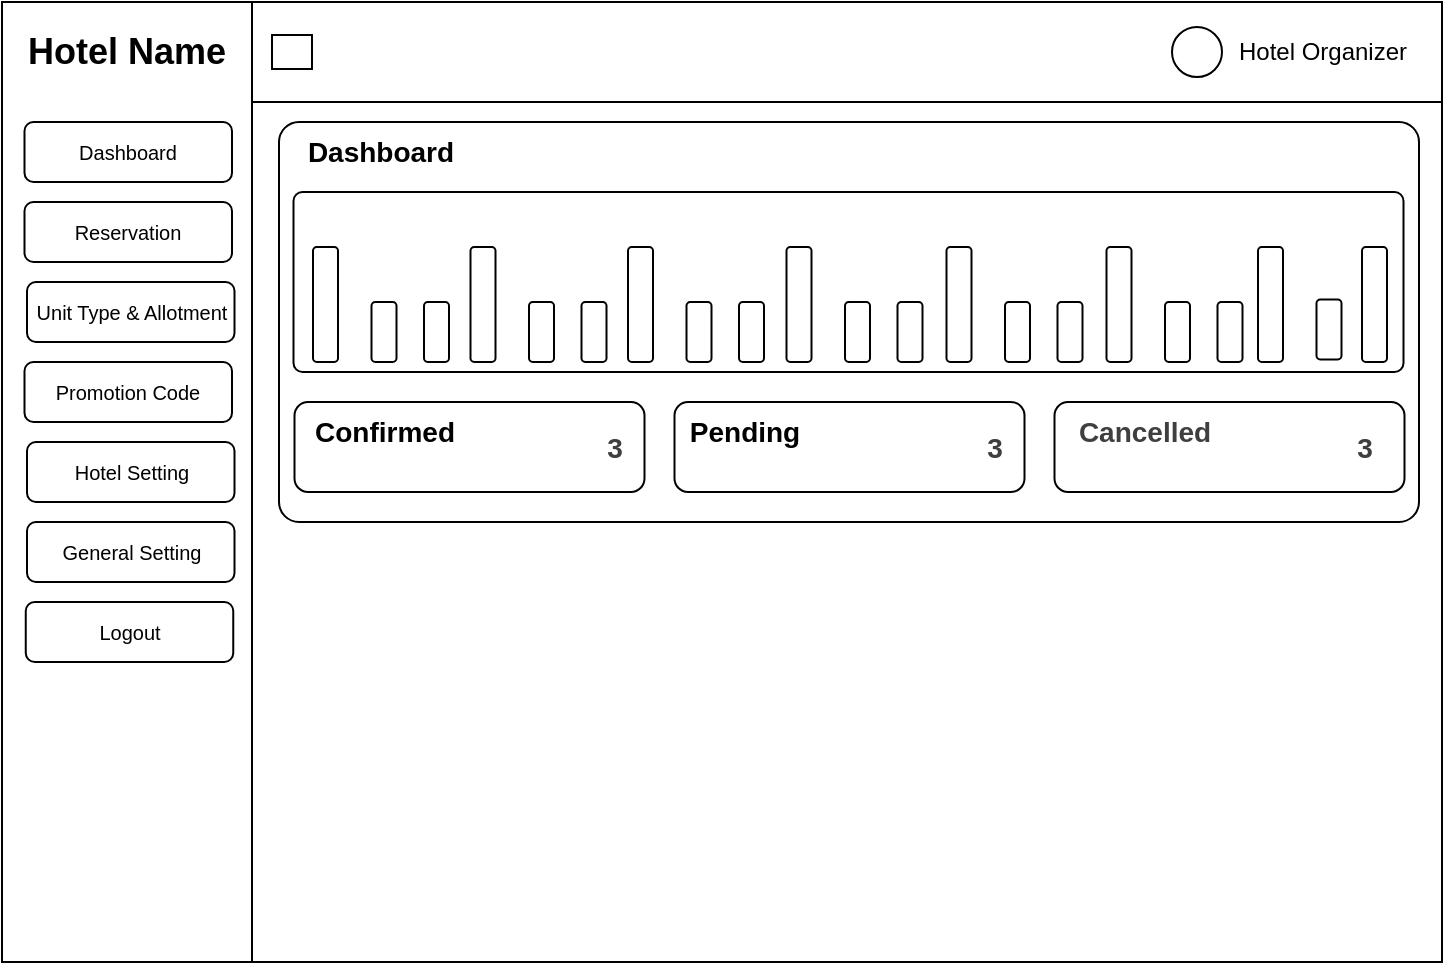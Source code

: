 <mxfile>
    <diagram id="Ts3KVDJRjSuq-3A5cFuQ" name="Page-1">
        <mxGraphModel dx="1039" dy="776" grid="1" gridSize="10" guides="1" tooltips="1" connect="1" arrows="1" fold="1" page="1" pageScale="1" pageWidth="850" pageHeight="1100" background="#ffffff" math="0" shadow="0">
            <root>
                <mxCell id="0"/>
                <mxCell id="1" parent="0"/>
                <mxCell id="2" value="" style="rounded=0;whiteSpace=wrap;html=1;" parent="1" vertex="1">
                    <mxGeometry x="65" y="40" width="720" height="480" as="geometry"/>
                </mxCell>
                <mxCell id="3" value="" style="rounded=0;whiteSpace=wrap;html=1;" parent="1" vertex="1">
                    <mxGeometry x="65" y="40" width="125" height="480" as="geometry"/>
                </mxCell>
                <mxCell id="4" value="" style="rounded=0;whiteSpace=wrap;html=1;" parent="1" vertex="1">
                    <mxGeometry x="190" y="40" width="595" height="50" as="geometry"/>
                </mxCell>
                <mxCell id="5" value="Hotel Name" style="text;html=1;align=center;verticalAlign=middle;whiteSpace=wrap;rounded=0;fontSize=18;fontStyle=1" parent="1" vertex="1">
                    <mxGeometry x="76.25" y="50" width="102.5" height="30" as="geometry"/>
                </mxCell>
                <mxCell id="13" value="" style="group" parent="1" vertex="1" connectable="0">
                    <mxGeometry x="650" y="50" width="130" height="30" as="geometry"/>
                </mxCell>
                <mxCell id="6" value="" style="ellipse;whiteSpace=wrap;html=1;aspect=fixed;" parent="13" vertex="1">
                    <mxGeometry y="2.5" width="25" height="25" as="geometry"/>
                </mxCell>
                <mxCell id="7" value="Hotel Organizer" style="text;html=1;align=center;verticalAlign=middle;resizable=0;points=[];autosize=1;strokeColor=none;fillColor=none;" parent="13" vertex="1">
                    <mxGeometry x="20" width="110" height="30" as="geometry"/>
                </mxCell>
                <mxCell id="14" value="" style="rounded=0;whiteSpace=wrap;html=1;" parent="1" vertex="1">
                    <mxGeometry x="200" y="56.5" width="20" height="17" as="geometry"/>
                </mxCell>
                <mxCell id="15" value="Dashboard" style="rounded=1;whiteSpace=wrap;html=1;fontSize=10;" parent="1" vertex="1">
                    <mxGeometry x="76.25" y="100" width="103.75" height="30" as="geometry"/>
                </mxCell>
                <mxCell id="16" value="&lt;font style=&quot;font-size: 10px;&quot;&gt;Unit Type &amp;amp; Allotment&lt;/font&gt;" style="rounded=1;whiteSpace=wrap;html=1;" parent="1" vertex="1">
                    <mxGeometry x="77.5" y="180" width="103.75" height="30" as="geometry"/>
                </mxCell>
                <mxCell id="17" value="&lt;font style=&quot;font-size: 10px;&quot;&gt;Promotion Code&lt;/font&gt;" style="rounded=1;whiteSpace=wrap;html=1;" parent="1" vertex="1">
                    <mxGeometry x="76.25" y="220" width="103.75" height="30" as="geometry"/>
                </mxCell>
                <mxCell id="18" value="&lt;font style=&quot;font-size: 10px;&quot;&gt;General Setting&lt;/font&gt;" style="rounded=1;whiteSpace=wrap;html=1;" parent="1" vertex="1">
                    <mxGeometry x="77.5" y="300" width="103.75" height="30" as="geometry"/>
                </mxCell>
                <mxCell id="19" value="&lt;font style=&quot;font-size: 10px;&quot;&gt;Hotel Setting&lt;/font&gt;" style="rounded=1;whiteSpace=wrap;html=1;" parent="1" vertex="1">
                    <mxGeometry x="77.5" y="260" width="103.75" height="30" as="geometry"/>
                </mxCell>
                <mxCell id="20" value="&lt;font style=&quot;font-size: 10px;&quot;&gt;Logout&lt;/font&gt;" style="rounded=1;whiteSpace=wrap;html=1;" parent="1" vertex="1">
                    <mxGeometry x="76.88" y="340" width="103.75" height="30" as="geometry"/>
                </mxCell>
                <mxCell id="22" value="&lt;font style=&quot;font-size: 14px;&quot;&gt;&lt;b&gt;Dashboard&lt;/b&gt;&lt;/font&gt;" style="text;html=1;align=center;verticalAlign=middle;resizable=0;points=[];autosize=1;strokeColor=none;fillColor=none;" parent="1" vertex="1">
                    <mxGeometry x="193.5" y="150" width="100" height="30" as="geometry"/>
                </mxCell>
                <mxCell id="77" value="" style="rounded=1;whiteSpace=wrap;html=1;arcSize=5;" parent="1" vertex="1">
                    <mxGeometry x="203.5" y="100" width="570" height="200" as="geometry"/>
                </mxCell>
                <mxCell id="82" value="" style="rounded=1;whiteSpace=wrap;html=1;" parent="1" vertex="1">
                    <mxGeometry x="591.25" y="240" width="175" height="45" as="geometry"/>
                </mxCell>
                <mxCell id="100" value="&lt;font style=&quot;font-size: 10px;&quot;&gt;Reservation&lt;/font&gt;" style="rounded=1;whiteSpace=wrap;html=1;" parent="1" vertex="1">
                    <mxGeometry x="76.25" y="140" width="103.75" height="30" as="geometry"/>
                </mxCell>
                <mxCell id="102" value="" style="rounded=1;whiteSpace=wrap;html=1;" parent="1" vertex="1">
                    <mxGeometry x="401.25" y="240" width="175" height="45" as="geometry"/>
                </mxCell>
                <mxCell id="103" value="" style="rounded=1;whiteSpace=wrap;html=1;" parent="1" vertex="1">
                    <mxGeometry x="211.25" y="240" width="175" height="45" as="geometry"/>
                </mxCell>
                <mxCell id="104" value="&lt;font style=&quot;font-size: 14px;&quot;&gt;Pending&lt;/font&gt;" style="text;html=1;align=center;verticalAlign=middle;resizable=0;points=[];autosize=1;strokeColor=none;fillColor=none;fontStyle=1" parent="1" vertex="1">
                    <mxGeometry x="401.25" y="240" width="70" height="30" as="geometry"/>
                </mxCell>
                <mxCell id="105" value="&lt;font style=&quot;font-size: 14px;&quot;&gt;Confirmed&lt;/font&gt;" style="text;html=1;align=center;verticalAlign=middle;resizable=0;points=[];autosize=1;strokeColor=none;fillColor=none;fontStyle=1" parent="1" vertex="1">
                    <mxGeometry x="211.25" y="240" width="90" height="30" as="geometry"/>
                </mxCell>
                <mxCell id="106" value="&lt;span style=&quot;color: rgb(63, 63, 63); font-size: 14px;&quot;&gt;Cancelled&lt;/span&gt;" style="text;html=1;align=center;verticalAlign=middle;resizable=0;points=[];autosize=1;strokeColor=none;fillColor=none;fontStyle=1" parent="1" vertex="1">
                    <mxGeometry x="591.25" y="240" width="90" height="30" as="geometry"/>
                </mxCell>
                <mxCell id="107" value="&lt;span style=&quot;color: rgb(63, 63, 63); font-size: 14px;&quot;&gt;3&lt;/span&gt;" style="text;html=1;align=center;verticalAlign=middle;resizable=0;points=[];autosize=1;strokeColor=none;fillColor=none;fontStyle=1" parent="1" vertex="1">
                    <mxGeometry x="731.25" y="247.5" width="30" height="30" as="geometry"/>
                </mxCell>
                <mxCell id="108" value="&lt;span style=&quot;color: rgb(63, 63, 63); font-size: 14px;&quot;&gt;3&lt;/span&gt;" style="text;html=1;align=center;verticalAlign=middle;resizable=0;points=[];autosize=1;strokeColor=none;fillColor=none;fontStyle=1" parent="1" vertex="1">
                    <mxGeometry x="546.25" y="247.5" width="30" height="30" as="geometry"/>
                </mxCell>
                <mxCell id="109" value="&lt;span style=&quot;color: rgb(63, 63, 63); font-size: 14px;&quot;&gt;3&lt;/span&gt;" style="text;html=1;align=center;verticalAlign=middle;resizable=0;points=[];autosize=1;strokeColor=none;fillColor=none;fontStyle=1" parent="1" vertex="1">
                    <mxGeometry x="356.25" y="247.5" width="30" height="30" as="geometry"/>
                </mxCell>
                <mxCell id="110" value="" style="rounded=1;whiteSpace=wrap;html=1;arcSize=5;" parent="1" vertex="1">
                    <mxGeometry x="210.75" y="135" width="555" height="90" as="geometry"/>
                </mxCell>
                <mxCell id="111" value="" style="rounded=1;whiteSpace=wrap;html=1;rotation=90;" parent="1" vertex="1">
                    <mxGeometry x="198" y="185" width="57.5" height="12.5" as="geometry"/>
                </mxCell>
                <mxCell id="112" value="" style="rounded=1;whiteSpace=wrap;html=1;rotation=90;" parent="1" vertex="1">
                    <mxGeometry x="241" y="198.75" width="30" height="12.5" as="geometry"/>
                </mxCell>
                <mxCell id="113" value="" style="rounded=1;whiteSpace=wrap;html=1;rotation=90;" parent="1" vertex="1">
                    <mxGeometry x="267.25" y="198.75" width="30" height="12.5" as="geometry"/>
                </mxCell>
                <mxCell id="114" value="" style="rounded=1;whiteSpace=wrap;html=1;rotation=90;" parent="1" vertex="1">
                    <mxGeometry x="276.75" y="185" width="57.5" height="12.5" as="geometry"/>
                </mxCell>
                <mxCell id="115" value="" style="rounded=1;whiteSpace=wrap;html=1;rotation=90;" parent="1" vertex="1">
                    <mxGeometry x="319.75" y="198.75" width="30" height="12.5" as="geometry"/>
                </mxCell>
                <mxCell id="116" value="" style="rounded=1;whiteSpace=wrap;html=1;rotation=90;" parent="1" vertex="1">
                    <mxGeometry x="346" y="198.75" width="30" height="12.5" as="geometry"/>
                </mxCell>
                <mxCell id="117" value="" style="rounded=1;whiteSpace=wrap;html=1;rotation=90;" parent="1" vertex="1">
                    <mxGeometry x="355.5" y="185" width="57.5" height="12.5" as="geometry"/>
                </mxCell>
                <mxCell id="118" value="" style="rounded=1;whiteSpace=wrap;html=1;rotation=90;" parent="1" vertex="1">
                    <mxGeometry x="398.5" y="198.75" width="30" height="12.5" as="geometry"/>
                </mxCell>
                <mxCell id="119" value="" style="rounded=1;whiteSpace=wrap;html=1;rotation=90;" parent="1" vertex="1">
                    <mxGeometry x="424.75" y="198.75" width="30" height="12.5" as="geometry"/>
                </mxCell>
                <mxCell id="123" value="" style="rounded=1;whiteSpace=wrap;html=1;rotation=90;" parent="1" vertex="1">
                    <mxGeometry x="434.75" y="185" width="57.5" height="12.5" as="geometry"/>
                </mxCell>
                <mxCell id="124" value="" style="rounded=1;whiteSpace=wrap;html=1;rotation=90;" parent="1" vertex="1">
                    <mxGeometry x="477.75" y="198.75" width="30" height="12.5" as="geometry"/>
                </mxCell>
                <mxCell id="125" value="" style="rounded=1;whiteSpace=wrap;html=1;rotation=90;" parent="1" vertex="1">
                    <mxGeometry x="504" y="198.75" width="30" height="12.5" as="geometry"/>
                </mxCell>
                <mxCell id="126" value="" style="rounded=1;whiteSpace=wrap;html=1;rotation=90;" parent="1" vertex="1">
                    <mxGeometry x="514.75" y="185" width="57.5" height="12.5" as="geometry"/>
                </mxCell>
                <mxCell id="127" value="" style="rounded=1;whiteSpace=wrap;html=1;rotation=90;" parent="1" vertex="1">
                    <mxGeometry x="557.75" y="198.75" width="30" height="12.5" as="geometry"/>
                </mxCell>
                <mxCell id="128" value="" style="rounded=1;whiteSpace=wrap;html=1;rotation=90;" parent="1" vertex="1">
                    <mxGeometry x="584" y="198.75" width="30" height="12.5" as="geometry"/>
                </mxCell>
                <mxCell id="129" value="" style="rounded=1;whiteSpace=wrap;html=1;rotation=90;" parent="1" vertex="1">
                    <mxGeometry x="594.75" y="185" width="57.5" height="12.5" as="geometry"/>
                </mxCell>
                <mxCell id="130" value="" style="rounded=1;whiteSpace=wrap;html=1;rotation=90;" parent="1" vertex="1">
                    <mxGeometry x="637.75" y="198.75" width="30" height="12.5" as="geometry"/>
                </mxCell>
                <mxCell id="131" value="" style="rounded=1;whiteSpace=wrap;html=1;rotation=90;" parent="1" vertex="1">
                    <mxGeometry x="664" y="198.75" width="30" height="12.5" as="geometry"/>
                </mxCell>
                <mxCell id="132" value="" style="rounded=1;whiteSpace=wrap;html=1;rotation=90;" parent="1" vertex="1">
                    <mxGeometry x="670.5" y="185" width="57.5" height="12.5" as="geometry"/>
                </mxCell>
                <mxCell id="133" value="" style="rounded=1;whiteSpace=wrap;html=1;rotation=90;" parent="1" vertex="1">
                    <mxGeometry x="713.5" y="197.5" width="30" height="12.5" as="geometry"/>
                </mxCell>
                <mxCell id="135" value="&lt;font style=&quot;font-size: 14px;&quot;&gt;&lt;b&gt;Dashboard&lt;/b&gt;&lt;/font&gt;" style="text;html=1;align=center;verticalAlign=middle;resizable=0;points=[];autosize=1;strokeColor=none;fillColor=none;" parent="1" vertex="1">
                    <mxGeometry x="203.5" y="100" width="100" height="30" as="geometry"/>
                </mxCell>
                <mxCell id="136" value="" style="rounded=1;whiteSpace=wrap;html=1;rotation=90;" parent="1" vertex="1">
                    <mxGeometry x="722.5" y="185" width="57.5" height="12.5" as="geometry"/>
                </mxCell>
            </root>
        </mxGraphModel>
    </diagram>
</mxfile>